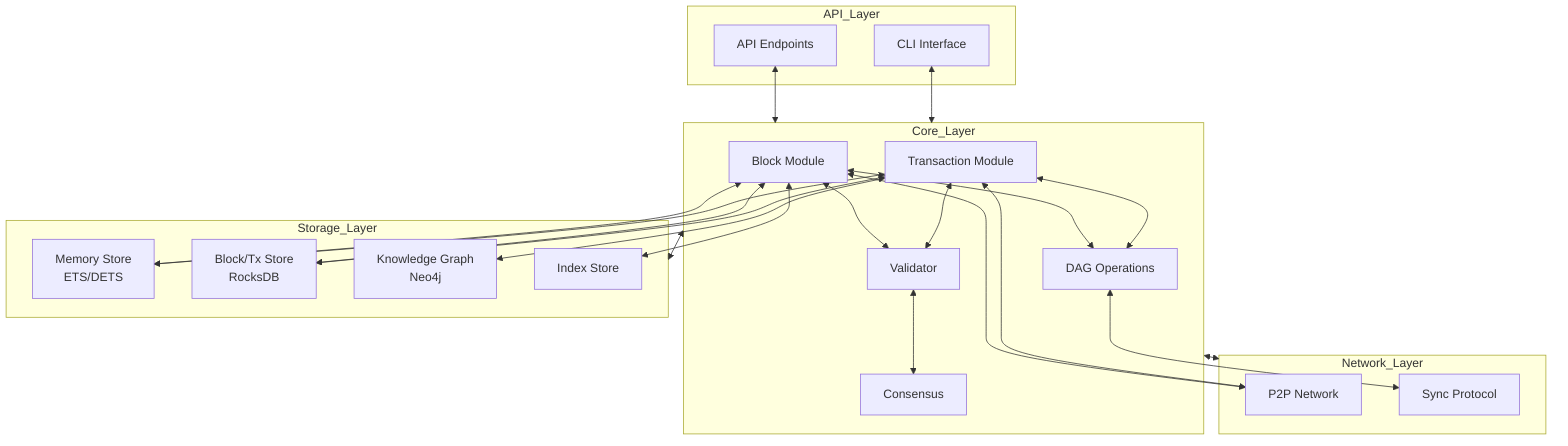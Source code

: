flowchart TB
    subgraph API_Layer
        API[API Endpoints]
        CLI[CLI Interface]
    end
    
    subgraph Core_Layer
        BLK[Block Module]
        TX[Transaction Module]
        DAG[DAG Operations]
        VAL[Validator]
        CONS[Consensus]
    end
    
    subgraph Storage_Layer
        MEM[Memory Store\nETS/DETS]
        DB[Block/Tx Store\nRocksDB]
        KG[Knowledge Graph\nNeo4j]
        IDX[Index Store]
    end
    
    subgraph Network_Layer
        P2P[P2P Network]
        SYNC[Sync Protocol]
    end
    
    %% Connections between components
    API <--> Core_Layer
    CLI <--> Core_Layer
    Core_Layer <--> Storage_Layer
    Core_Layer <--> Network_Layer
    
    %% Detailed connections
    BLK <--> DAG
    TX <--> DAG
    BLK <--> VAL
    TX <--> VAL
    VAL <--> CONS
    
    %% Storage connections
    BLK <--> MEM
    TX <--> MEM
    BLK <--> DB
    TX <--> DB
    BLK <--> IDX
    TX <--> KG
    
    %% Network connections
    BLK <--> P2P
    TX <--> P2P
    DAG <--> SYNC